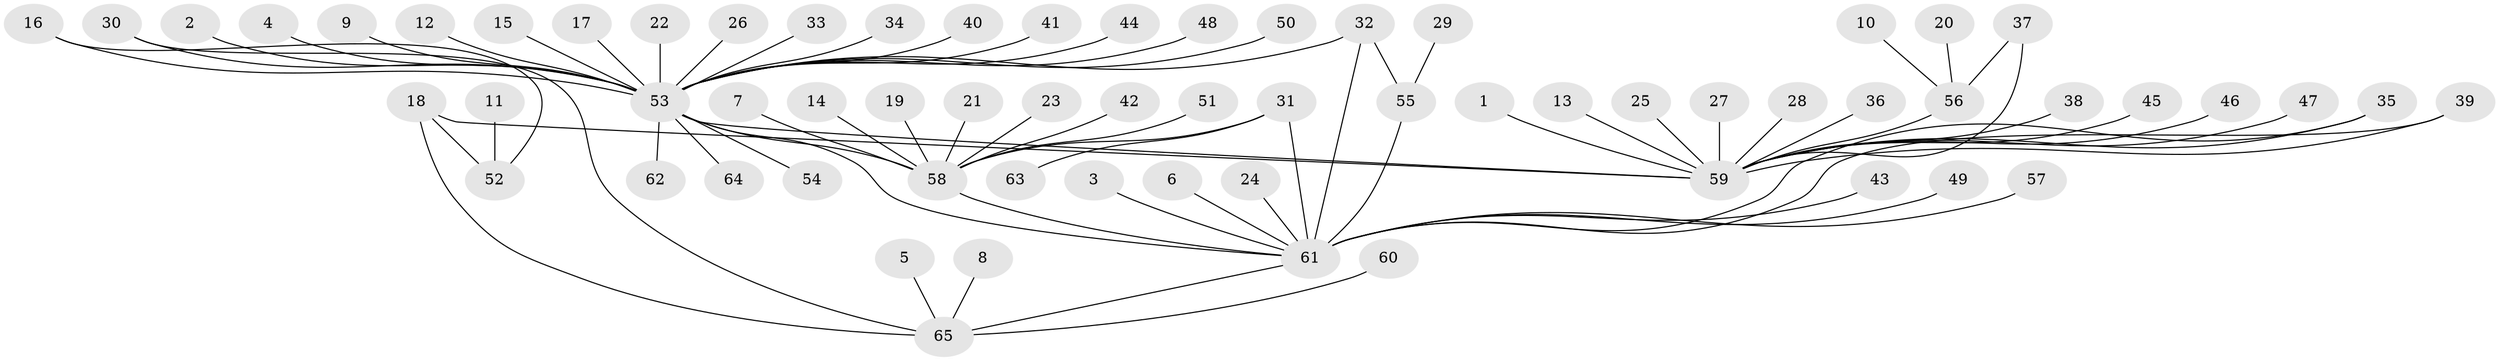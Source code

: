 // original degree distribution, {3: 0.06201550387596899, 32: 0.007751937984496124, 21: 0.007751937984496124, 2: 0.10852713178294573, 4: 0.06976744186046512, 14: 0.015503875968992248, 1: 0.689922480620155, 7: 0.007751937984496124, 6: 0.023255813953488372, 5: 0.007751937984496124}
// Generated by graph-tools (version 1.1) at 2025/49/03/09/25 03:49:57]
// undirected, 65 vertices, 74 edges
graph export_dot {
graph [start="1"]
  node [color=gray90,style=filled];
  1;
  2;
  3;
  4;
  5;
  6;
  7;
  8;
  9;
  10;
  11;
  12;
  13;
  14;
  15;
  16;
  17;
  18;
  19;
  20;
  21;
  22;
  23;
  24;
  25;
  26;
  27;
  28;
  29;
  30;
  31;
  32;
  33;
  34;
  35;
  36;
  37;
  38;
  39;
  40;
  41;
  42;
  43;
  44;
  45;
  46;
  47;
  48;
  49;
  50;
  51;
  52;
  53;
  54;
  55;
  56;
  57;
  58;
  59;
  60;
  61;
  62;
  63;
  64;
  65;
  1 -- 59 [weight=1.0];
  2 -- 53 [weight=1.0];
  3 -- 61 [weight=1.0];
  4 -- 53 [weight=1.0];
  5 -- 65 [weight=1.0];
  6 -- 61 [weight=1.0];
  7 -- 58 [weight=1.0];
  8 -- 65 [weight=1.0];
  9 -- 53 [weight=1.0];
  10 -- 56 [weight=1.0];
  11 -- 52 [weight=1.0];
  12 -- 53 [weight=1.0];
  13 -- 59 [weight=1.0];
  14 -- 58 [weight=1.0];
  15 -- 53 [weight=1.0];
  16 -- 52 [weight=1.0];
  16 -- 53 [weight=1.0];
  17 -- 53 [weight=1.0];
  18 -- 52 [weight=1.0];
  18 -- 59 [weight=1.0];
  18 -- 65 [weight=1.0];
  19 -- 58 [weight=1.0];
  20 -- 56 [weight=1.0];
  21 -- 58 [weight=1.0];
  22 -- 53 [weight=1.0];
  23 -- 58 [weight=1.0];
  24 -- 61 [weight=1.0];
  25 -- 59 [weight=1.0];
  26 -- 53 [weight=1.0];
  27 -- 59 [weight=1.0];
  28 -- 59 [weight=1.0];
  29 -- 55 [weight=1.0];
  30 -- 53 [weight=1.0];
  30 -- 65 [weight=1.0];
  31 -- 58 [weight=1.0];
  31 -- 61 [weight=1.0];
  31 -- 63 [weight=1.0];
  32 -- 53 [weight=1.0];
  32 -- 55 [weight=1.0];
  32 -- 61 [weight=1.0];
  33 -- 53 [weight=1.0];
  34 -- 53 [weight=1.0];
  35 -- 59 [weight=1.0];
  35 -- 61 [weight=1.0];
  36 -- 59 [weight=1.0];
  37 -- 56 [weight=1.0];
  37 -- 59 [weight=1.0];
  38 -- 59 [weight=1.0];
  39 -- 59 [weight=1.0];
  39 -- 61 [weight=1.0];
  40 -- 53 [weight=1.0];
  41 -- 53 [weight=1.0];
  42 -- 58 [weight=1.0];
  43 -- 61 [weight=1.0];
  44 -- 53 [weight=1.0];
  45 -- 59 [weight=1.0];
  46 -- 59 [weight=1.0];
  47 -- 59 [weight=1.0];
  48 -- 53 [weight=1.0];
  49 -- 61 [weight=1.0];
  50 -- 53 [weight=1.0];
  51 -- 58 [weight=1.0];
  53 -- 54 [weight=1.0];
  53 -- 58 [weight=1.0];
  53 -- 59 [weight=3.0];
  53 -- 61 [weight=1.0];
  53 -- 62 [weight=1.0];
  53 -- 64 [weight=1.0];
  55 -- 61 [weight=1.0];
  56 -- 59 [weight=1.0];
  57 -- 61 [weight=1.0];
  58 -- 61 [weight=1.0];
  60 -- 65 [weight=1.0];
  61 -- 65 [weight=1.0];
}
